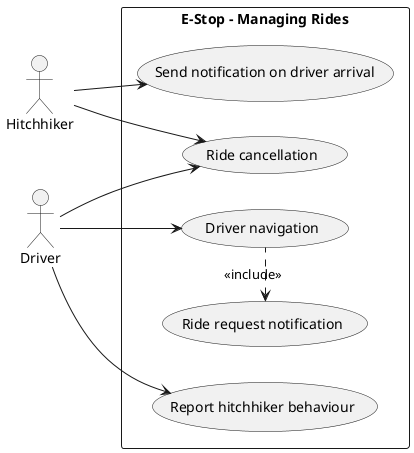 @startuml
left to right direction
actor "Hitchhiker" as AC_H
actor "Driver" as AC_D
rectangle "E-Stop - Managing Rides" {
    usecase "Ride cancellation" as UC_RC
    usecase "Send notification on driver arrival" as UC_SNDA
    usecase "Report hitchhiker behaviour" as UC_RHB
    usecase "Ride request notification" as UC_RRN
    usecase "Driver navigation" as UC_DN
}
UC_DN .l.> UC_RRN : <<include>>
AC_H --> UC_RC
AC_D --> UC_RC
AC_H --> UC_SNDA
AC_D --> UC_RHB
AC_D --> UC_DN
@enduml